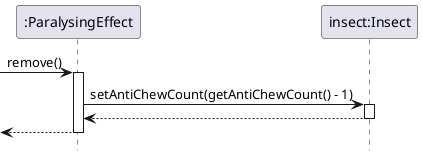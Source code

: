 @startuml ParalysingEffect/wearoff
hide footbox

participant ":ParalysingEffect" as effect
participant "insect:Insect" as target

-> effect : remove()
activate effect


'TODO itt gondolom valami másra volt gondolva nem a chewcountra
'       pl setParalysed(false)?
effect -> target : setAntiChewCount(getAntiChewCount() - 1)
activate target
return

return

@enduml